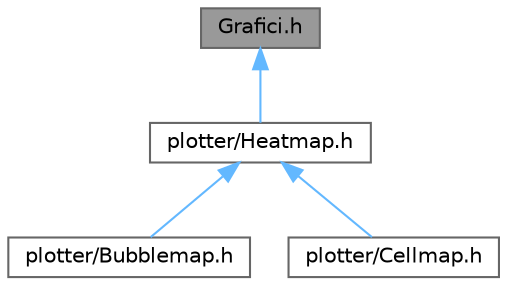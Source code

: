 digraph "Grafici.h"
{
 // LATEX_PDF_SIZE
  bgcolor="transparent";
  edge [fontname=Helvetica,fontsize=10,labelfontname=Helvetica,labelfontsize=10];
  node [fontname=Helvetica,fontsize=10,shape=box,height=0.2,width=0.4];
  Node1 [label="Grafici.h",height=0.2,width=0.4,color="gray40", fillcolor="grey60", style="filled", fontcolor="black",tooltip=" "];
  Node1 -> Node2 [dir="back",color="steelblue1",style="solid"];
  Node2 [label="plotter/Heatmap.h",height=0.2,width=0.4,color="grey40", fillcolor="white", style="filled",URL="$_heatmap_8h.html",tooltip=" "];
  Node2 -> Node3 [dir="back",color="steelblue1",style="solid"];
  Node3 [label="plotter/Bubblemap.h",height=0.2,width=0.4,color="grey40", fillcolor="white", style="filled",URL="$_bubblemap_8h.html",tooltip=" "];
  Node2 -> Node4 [dir="back",color="steelblue1",style="solid"];
  Node4 [label="plotter/Cellmap.h",height=0.2,width=0.4,color="grey40", fillcolor="white", style="filled",URL="$_cellmap_8h.html",tooltip=" "];
}
